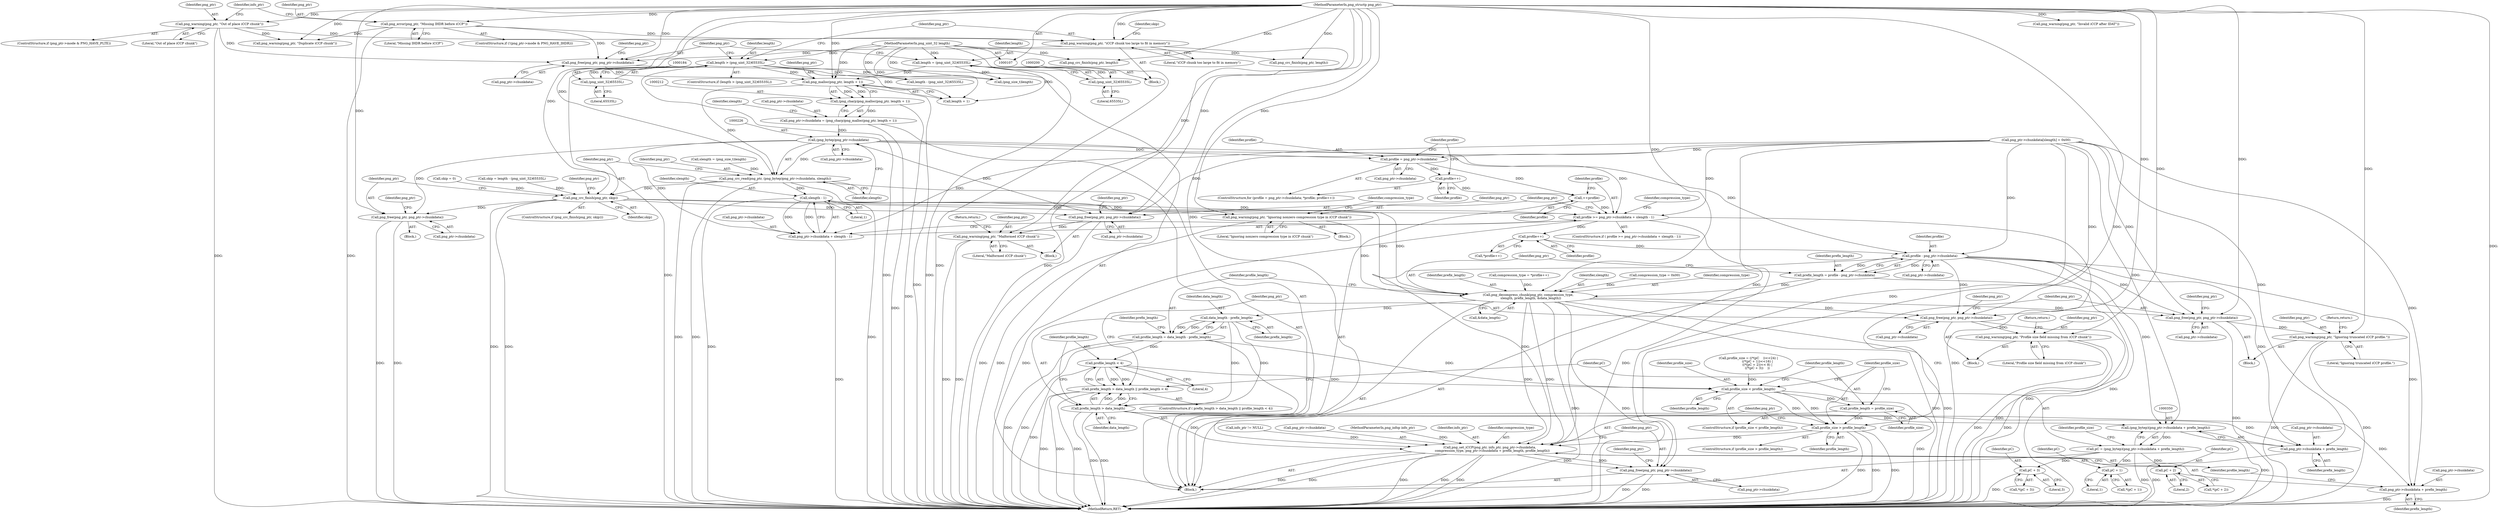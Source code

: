 digraph "0_Chrome_7f3d85b096f66870a15b37c2f40b219b2e292693_16@API" {
"1000213" [label="(Call,png_malloc(png_ptr, length + 1))"];
"1000202" [label="(Call,png_free(png_ptr, png_ptr->chunkdata))"];
"1000187" [label="(Call,png_warning(png_ptr, \"iCCP chunk too large to fit in memory\"))"];
"1000159" [label="(Call,png_warning(png_ptr, \"Out of place iCCP chunk\"))"];
"1000108" [label="(MethodParameterIn,png_structp png_ptr)"];
"1000134" [label="(Call,png_error(png_ptr, \"Missing IHDR before iCCP\"))"];
"1000181" [label="(Call,length > (png_uint_32)65535L)"];
"1000110" [label="(MethodParameterIn,png_uint_32 length)"];
"1000183" [label="(Call,(png_uint_32)65535L)"];
"1000197" [label="(Call,length = (png_uint_32)65535L)"];
"1000199" [label="(Call,(png_uint_32)65535L)"];
"1000211" [label="(Call,(png_charp)png_malloc(png_ptr, length + 1))"];
"1000207" [label="(Call,png_ptr->chunkdata = (png_charp)png_malloc(png_ptr, length + 1))"];
"1000225" [label="(Call,(png_bytep)png_ptr->chunkdata)"];
"1000223" [label="(Call,png_crc_read(png_ptr, (png_bytep)png_ptr->chunkdata, slength))"];
"1000232" [label="(Call,png_crc_finish(png_ptr, skip))"];
"1000236" [label="(Call,png_free(png_ptr, png_ptr->chunkdata))"];
"1000277" [label="(Call,png_free(png_ptr, png_ptr->chunkdata))"];
"1000287" [label="(Call,png_warning(png_ptr, \"Malformed iCCP chunk\"))"];
"1000299" [label="(Call,png_warning(png_ptr, \"Ignoring nonzero compression type in iCCP chunk\"))"];
"1000312" [label="(Call,png_decompress_chunk(png_ptr, compression_type,\n     slength, prefix_length, &data_length))"];
"1000321" [label="(Call,data_length - prefix_length)"];
"1000319" [label="(Call,profile_length = data_length - prefix_length)"];
"1000329" [label="(Call,profile_length < 4)"];
"1000325" [label="(Call,prefix_length > data_length || profile_length < 4)"];
"1000382" [label="(Call,profile_size < profile_length)"];
"1000385" [label="(Call,profile_length = profile_size)"];
"1000389" [label="(Call,profile_size > profile_length)"];
"1000407" [label="(Call,png_set_iCCP(png_ptr, info_ptr, png_ptr->chunkdata,\n     compression_type, png_ptr->chunkdata + prefix_length, profile_length))"];
"1000420" [label="(Call,png_free(png_ptr, png_ptr->chunkdata))"];
"1000326" [label="(Call,prefix_length > data_length)"];
"1000349" [label="(Call,(png_bytep)(png_ptr->chunkdata + prefix_length))"];
"1000347" [label="(Call,pC = (png_bytep)(png_ptr->chunkdata + prefix_length))"];
"1000366" [label="(Call,pC + 1)"];
"1000373" [label="(Call,pC + 2)"];
"1000378" [label="(Call,pC + 3)"];
"1000351" [label="(Call,png_ptr->chunkdata + prefix_length)"];
"1000414" [label="(Call,png_ptr->chunkdata + prefix_length)"];
"1000333" [label="(Call,png_free(png_ptr, png_ptr->chunkdata))"];
"1000343" [label="(Call,png_warning(png_ptr, \"Profile size field missing from iCCP chunk\"))"];
"1000393" [label="(Call,png_free(png_ptr, png_ptr->chunkdata))"];
"1000403" [label="(Call,png_warning(png_ptr, \"Ignoring truncated iCCP profile.\"))"];
"1000273" [label="(Call,slength - 1)"];
"1000267" [label="(Call,profile >= png_ptr->chunkdata + slength - 1)"];
"1000294" [label="(Call,profile++)"];
"1000307" [label="(Call,profile - png_ptr->chunkdata)"];
"1000305" [label="(Call,prefix_length = profile - png_ptr->chunkdata)"];
"1000269" [label="(Call,png_ptr->chunkdata + slength - 1)"];
"1000255" [label="(Call,profile = png_ptr->chunkdata)"];
"1000262" [label="(Call,profile++)"];
"1000264" [label="(Call,++profile)"];
"1000393" [label="(Call,png_free(png_ptr, png_ptr->chunkdata))"];
"1000181" [label="(Call,length > (png_uint_32)65535L)"];
"1000136" [label="(Literal,\"Missing IHDR before iCCP\")"];
"1000415" [label="(Call,png_ptr->chunkdata)"];
"1000403" [label="(Call,png_warning(png_ptr, \"Ignoring truncated iCCP profile.\"))"];
"1000192" [label="(Call,length - (png_uint_32)65535L)"];
"1000213" [label="(Call,png_malloc(png_ptr, length + 1))"];
"1000189" [label="(Literal,\"iCCP chunk too large to fit in memory\")"];
"1000408" [label="(Identifier,png_ptr)"];
"1000298" [label="(Block,)"];
"1000378" [label="(Call,pC + 3)"];
"1000290" [label="(Return,return;)"];
"1000202" [label="(Call,png_free(png_ptr, png_ptr->chunkdata))"];
"1000220" [label="(Call,(png_size_t)length)"];
"1000348" [label="(Identifier,pC)"];
"1000340" [label="(Identifier,png_ptr)"];
"1000413" [label="(Identifier,compression_type)"];
"1000269" [label="(Call,png_ptr->chunkdata + slength - 1)"];
"1000326" [label="(Call,prefix_length > data_length)"];
"1000224" [label="(Identifier,png_ptr)"];
"1000135" [label="(Identifier,png_ptr)"];
"1000307" [label="(Call,profile - png_ptr->chunkdata)"];
"1000201" [label="(Literal,65535L)"];
"1000313" [label="(Identifier,png_ptr)"];
"1000316" [label="(Identifier,prefix_length)"];
"1000263" [label="(Identifier,profile)"];
"1000164" [label="(Call,info_ptr != NULL)"];
"1000266" [label="(ControlStructure,if ( profile >= png_ptr->chunkdata + slength - 1))"];
"1000186" [label="(Block,)"];
"1000250" [label="(Identifier,png_ptr)"];
"1000373" [label="(Call,pC + 2)"];
"1000380" [label="(Literal,3)"];
"1000356" [label="(Call,profile_size = ((*(pC    ))<<24) |\n                  ((*(pC + 1))<<16) |\n                  ((*(pC + 2))<< 8) |\n                  ((*(pC + 3))    ))"];
"1000182" [label="(Identifier,length)"];
"1000300" [label="(Identifier,png_ptr)"];
"1000209" [label="(Identifier,png_ptr)"];
"1000410" [label="(Call,png_ptr->chunkdata)"];
"1000319" [label="(Call,profile_length = data_length - prefix_length)"];
"1000208" [label="(Call,png_ptr->chunkdata)"];
"1000295" [label="(Identifier,profile)"];
"1000134" [label="(Call,png_error(png_ptr, \"Missing IHDR before iCCP\"))"];
"1000198" [label="(Identifier,length)"];
"1000261" [label="(Identifier,profile)"];
"1000368" [label="(Literal,1)"];
"1000330" [label="(Identifier,profile_length)"];
"1000291" [label="(Call,compression_type = *profile++)"];
"1000148" [label="(Call,png_crc_finish(png_ptr, length))"];
"1000344" [label="(Identifier,png_ptr)"];
"1000116" [label="(Call,skip = 0)"];
"1000276" [label="(Block,)"];
"1000238" [label="(Call,png_ptr->chunkdata)"];
"1000384" [label="(Identifier,profile_length)"];
"1000203" [label="(Identifier,png_ptr)"];
"1000392" [label="(Block,)"];
"1000255" [label="(Call,profile = png_ptr->chunkdata)"];
"1000231" [label="(ControlStructure,if (png_crc_finish(png_ptr, skip)))"];
"1000223" [label="(Call,png_crc_read(png_ptr, (png_bytep)png_ptr->chunkdata, slength))"];
"1000405" [label="(Literal,\"Ignoring truncated iCCP profile.\")"];
"1000215" [label="(Call,length + 1)"];
"1000325" [label="(Call,prefix_length > data_length || profile_length < 4)"];
"1000243" [label="(Identifier,png_ptr)"];
"1000322" [label="(Identifier,data_length)"];
"1000323" [label="(Identifier,prefix_length)"];
"1000153" [label="(ControlStructure,if (png_ptr->mode & PNG_HAVE_PLTE))"];
"1000355" [label="(Identifier,prefix_length)"];
"1000365" [label="(Call,*(pC + 1))"];
"1000422" [label="(Call,png_ptr->chunkdata)"];
"1000331" [label="(Literal,4)"];
"1000406" [label="(Return,return;)"];
"1000414" [label="(Call,png_ptr->chunkdata + prefix_length)"];
"1000386" [label="(Identifier,profile_length)"];
"1000160" [label="(Identifier,png_ptr)"];
"1000185" [label="(Literal,65535L)"];
"1000247" [label="(Call,png_ptr->chunkdata[slength] = 0x00)"];
"1000293" [label="(Call,*profile++)"];
"1000191" [label="(Identifier,skip)"];
"1000219" [label="(Identifier,slength)"];
"1000379" [label="(Identifier,pC)"];
"1000111" [label="(Block,)"];
"1000108" [label="(MethodParameterIn,png_structp png_ptr)"];
"1000264" [label="(Call,++profile)"];
"1000375" [label="(Literal,2)"];
"1000388" [label="(ControlStructure,if (profile_size > profile_length))"];
"1000400" [label="(Identifier,png_ptr)"];
"1000227" [label="(Call,png_ptr->chunkdata)"];
"1000383" [label="(Identifier,profile_size)"];
"1000333" [label="(Call,png_free(png_ptr, png_ptr->chunkdata))"];
"1000161" [label="(Literal,\"Out of place iCCP chunk\")"];
"1000387" [label="(Identifier,profile_size)"];
"1000317" [label="(Call,&data_length)"];
"1000110" [label="(MethodParameterIn,png_uint_32 length)"];
"1000367" [label="(Identifier,pC)"];
"1000306" [label="(Identifier,prefix_length)"];
"1000270" [label="(Call,png_ptr->chunkdata)"];
"1000236" [label="(Call,png_free(png_ptr, png_ptr->chunkdata))"];
"1000109" [label="(MethodParameterIn,png_infop info_ptr)"];
"1000159" [label="(Call,png_warning(png_ptr, \"Out of place iCCP chunk\"))"];
"1000321" [label="(Call,data_length - prefix_length)"];
"1000190" [label="(Call,skip = length - (png_uint_32)65535L)"];
"1000237" [label="(Identifier,png_ptr)"];
"1000390" [label="(Identifier,profile_size)"];
"1000265" [label="(Identifier,profile)"];
"1000382" [label="(Call,profile_size < profile_length)"];
"1000187" [label="(Call,png_warning(png_ptr, \"iCCP chunk too large to fit in memory\"))"];
"1000389" [label="(Call,profile_size > profile_length)"];
"1000278" [label="(Identifier,png_ptr)"];
"1000127" [label="(ControlStructure,if (!(png_ptr->mode & PNG_HAVE_IHDR)))"];
"1000188" [label="(Identifier,png_ptr)"];
"1000183" [label="(Call,(png_uint_32)65535L)"];
"1000230" [label="(Identifier,slength)"];
"1000204" [label="(Call,png_ptr->chunkdata)"];
"1000409" [label="(Identifier,info_ptr)"];
"1000352" [label="(Call,png_ptr->chunkdata)"];
"1000328" [label="(Identifier,data_length)"];
"1000256" [label="(Identifier,profile)"];
"1000427" [label="(Identifier,png_ptr)"];
"1000289" [label="(Literal,\"Malformed iCCP chunk\")"];
"1000351" [label="(Call,png_ptr->chunkdata + prefix_length)"];
"1000357" [label="(Identifier,profile_size)"];
"1000294" [label="(Call,profile++)"];
"1000235" [label="(Block,)"];
"1000335" [label="(Call,png_ptr->chunkdata)"];
"1000407" [label="(Call,png_set_iCCP(png_ptr, info_ptr, png_ptr->chunkdata,\n     compression_type, png_ptr->chunkdata + prefix_length, profile_length))"];
"1000199" [label="(Call,(png_uint_32)65535L)"];
"1000234" [label="(Identifier,skip)"];
"1000395" [label="(Call,png_ptr->chunkdata)"];
"1000292" [label="(Identifier,compression_type)"];
"1000287" [label="(Call,png_warning(png_ptr, \"Malformed iCCP chunk\"))"];
"1000207" [label="(Call,png_ptr->chunkdata = (png_charp)png_malloc(png_ptr, length + 1))"];
"1000334" [label="(Identifier,png_ptr)"];
"1000345" [label="(Literal,\"Profile size field missing from iCCP chunk\")"];
"1000232" [label="(Call,png_crc_finish(png_ptr, skip))"];
"1000381" [label="(ControlStructure,if (profile_size < profile_length))"];
"1000343" [label="(Call,png_warning(png_ptr, \"Profile size field missing from iCCP chunk\"))"];
"1000284" [label="(Identifier,png_ptr)"];
"1000324" [label="(ControlStructure,if ( prefix_length > data_length || profile_length < 4))"];
"1000420" [label="(Call,png_free(png_ptr, png_ptr->chunkdata))"];
"1000262" [label="(Call,profile++)"];
"1000218" [label="(Call,slength = (png_size_t)length)"];
"1000418" [label="(Identifier,prefix_length)"];
"1000430" [label="(MethodReturn,RET)"];
"1000233" [label="(Identifier,png_ptr)"];
"1000267" [label="(Call,profile >= png_ptr->chunkdata + slength - 1)"];
"1000273" [label="(Call,slength - 1)"];
"1000312" [label="(Call,png_decompress_chunk(png_ptr, compression_type,\n     slength, prefix_length, &data_length))"];
"1000404" [label="(Identifier,png_ptr)"];
"1000315" [label="(Identifier,slength)"];
"1000366" [label="(Call,pC + 1)"];
"1000145" [label="(Call,png_warning(png_ptr, \"Invalid iCCP after IDAT\"))"];
"1000279" [label="(Call,png_ptr->chunkdata)"];
"1000320" [label="(Identifier,profile_length)"];
"1000394" [label="(Identifier,png_ptr)"];
"1000302" [label="(Call,compression_type = 0x00)"];
"1000288" [label="(Identifier,png_ptr)"];
"1000305" [label="(Call,prefix_length = profile - png_ptr->chunkdata)"];
"1000419" [label="(Identifier,profile_length)"];
"1000268" [label="(Identifier,profile)"];
"1000275" [label="(Literal,1)"];
"1000176" [label="(Call,png_crc_finish(png_ptr, length))"];
"1000346" [label="(Return,return;)"];
"1000257" [label="(Call,png_ptr->chunkdata)"];
"1000303" [label="(Identifier,compression_type)"];
"1000197" [label="(Call,length = (png_uint_32)65535L)"];
"1000347" [label="(Call,pC = (png_bytep)(png_ptr->chunkdata + prefix_length))"];
"1000372" [label="(Call,*(pC + 2))"];
"1000299" [label="(Call,png_warning(png_ptr, \"Ignoring nonzero compression type in iCCP chunk\"))"];
"1000421" [label="(Identifier,png_ptr)"];
"1000173" [label="(Call,png_warning(png_ptr, \"Duplicate iCCP chunk\"))"];
"1000329" [label="(Call,profile_length < 4)"];
"1000254" [label="(ControlStructure,for (profile = png_ptr->chunkdata; *profile; profile++))"];
"1000165" [label="(Identifier,info_ptr)"];
"1000277" [label="(Call,png_free(png_ptr, png_ptr->chunkdata))"];
"1000225" [label="(Call,(png_bytep)png_ptr->chunkdata)"];
"1000309" [label="(Call,png_ptr->chunkdata)"];
"1000391" [label="(Identifier,profile_length)"];
"1000301" [label="(Literal,\"Ignoring nonzero compression type in iCCP chunk\")"];
"1000214" [label="(Identifier,png_ptr)"];
"1000385" [label="(Call,profile_length = profile_size)"];
"1000349" [label="(Call,(png_bytep)(png_ptr->chunkdata + prefix_length))"];
"1000377" [label="(Call,*(pC + 3))"];
"1000314" [label="(Identifier,compression_type)"];
"1000374" [label="(Identifier,pC)"];
"1000180" [label="(ControlStructure,if (length > (png_uint_32)65535L))"];
"1000211" [label="(Call,(png_charp)png_malloc(png_ptr, length + 1))"];
"1000332" [label="(Block,)"];
"1000308" [label="(Identifier,profile)"];
"1000327" [label="(Identifier,prefix_length)"];
"1000274" [label="(Identifier,slength)"];
"1000213" -> "1000211"  [label="AST: "];
"1000213" -> "1000215"  [label="CFG: "];
"1000214" -> "1000213"  [label="AST: "];
"1000215" -> "1000213"  [label="AST: "];
"1000211" -> "1000213"  [label="CFG: "];
"1000213" -> "1000430"  [label="DDG: "];
"1000213" -> "1000211"  [label="DDG: "];
"1000213" -> "1000211"  [label="DDG: "];
"1000202" -> "1000213"  [label="DDG: "];
"1000108" -> "1000213"  [label="DDG: "];
"1000181" -> "1000213"  [label="DDG: "];
"1000197" -> "1000213"  [label="DDG: "];
"1000110" -> "1000213"  [label="DDG: "];
"1000213" -> "1000223"  [label="DDG: "];
"1000202" -> "1000111"  [label="AST: "];
"1000202" -> "1000204"  [label="CFG: "];
"1000203" -> "1000202"  [label="AST: "];
"1000204" -> "1000202"  [label="AST: "];
"1000209" -> "1000202"  [label="CFG: "];
"1000187" -> "1000202"  [label="DDG: "];
"1000159" -> "1000202"  [label="DDG: "];
"1000134" -> "1000202"  [label="DDG: "];
"1000108" -> "1000202"  [label="DDG: "];
"1000187" -> "1000186"  [label="AST: "];
"1000187" -> "1000189"  [label="CFG: "];
"1000188" -> "1000187"  [label="AST: "];
"1000189" -> "1000187"  [label="AST: "];
"1000191" -> "1000187"  [label="CFG: "];
"1000187" -> "1000430"  [label="DDG: "];
"1000159" -> "1000187"  [label="DDG: "];
"1000134" -> "1000187"  [label="DDG: "];
"1000108" -> "1000187"  [label="DDG: "];
"1000159" -> "1000153"  [label="AST: "];
"1000159" -> "1000161"  [label="CFG: "];
"1000160" -> "1000159"  [label="AST: "];
"1000161" -> "1000159"  [label="AST: "];
"1000165" -> "1000159"  [label="CFG: "];
"1000159" -> "1000430"  [label="DDG: "];
"1000108" -> "1000159"  [label="DDG: "];
"1000159" -> "1000173"  [label="DDG: "];
"1000108" -> "1000107"  [label="AST: "];
"1000108" -> "1000430"  [label="DDG: "];
"1000108" -> "1000134"  [label="DDG: "];
"1000108" -> "1000145"  [label="DDG: "];
"1000108" -> "1000148"  [label="DDG: "];
"1000108" -> "1000173"  [label="DDG: "];
"1000108" -> "1000176"  [label="DDG: "];
"1000108" -> "1000223"  [label="DDG: "];
"1000108" -> "1000232"  [label="DDG: "];
"1000108" -> "1000236"  [label="DDG: "];
"1000108" -> "1000277"  [label="DDG: "];
"1000108" -> "1000287"  [label="DDG: "];
"1000108" -> "1000299"  [label="DDG: "];
"1000108" -> "1000312"  [label="DDG: "];
"1000108" -> "1000333"  [label="DDG: "];
"1000108" -> "1000343"  [label="DDG: "];
"1000108" -> "1000393"  [label="DDG: "];
"1000108" -> "1000403"  [label="DDG: "];
"1000108" -> "1000407"  [label="DDG: "];
"1000108" -> "1000420"  [label="DDG: "];
"1000134" -> "1000127"  [label="AST: "];
"1000134" -> "1000136"  [label="CFG: "];
"1000135" -> "1000134"  [label="AST: "];
"1000136" -> "1000134"  [label="AST: "];
"1000165" -> "1000134"  [label="CFG: "];
"1000134" -> "1000430"  [label="DDG: "];
"1000134" -> "1000173"  [label="DDG: "];
"1000181" -> "1000180"  [label="AST: "];
"1000181" -> "1000183"  [label="CFG: "];
"1000182" -> "1000181"  [label="AST: "];
"1000183" -> "1000181"  [label="AST: "];
"1000188" -> "1000181"  [label="CFG: "];
"1000203" -> "1000181"  [label="CFG: "];
"1000181" -> "1000430"  [label="DDG: "];
"1000181" -> "1000430"  [label="DDG: "];
"1000110" -> "1000181"  [label="DDG: "];
"1000183" -> "1000181"  [label="DDG: "];
"1000181" -> "1000192"  [label="DDG: "];
"1000181" -> "1000215"  [label="DDG: "];
"1000181" -> "1000220"  [label="DDG: "];
"1000110" -> "1000107"  [label="AST: "];
"1000110" -> "1000430"  [label="DDG: "];
"1000110" -> "1000148"  [label="DDG: "];
"1000110" -> "1000176"  [label="DDG: "];
"1000110" -> "1000192"  [label="DDG: "];
"1000110" -> "1000197"  [label="DDG: "];
"1000110" -> "1000215"  [label="DDG: "];
"1000110" -> "1000220"  [label="DDG: "];
"1000183" -> "1000185"  [label="CFG: "];
"1000184" -> "1000183"  [label="AST: "];
"1000185" -> "1000183"  [label="AST: "];
"1000197" -> "1000186"  [label="AST: "];
"1000197" -> "1000199"  [label="CFG: "];
"1000198" -> "1000197"  [label="AST: "];
"1000199" -> "1000197"  [label="AST: "];
"1000203" -> "1000197"  [label="CFG: "];
"1000197" -> "1000430"  [label="DDG: "];
"1000199" -> "1000197"  [label="DDG: "];
"1000197" -> "1000215"  [label="DDG: "];
"1000197" -> "1000220"  [label="DDG: "];
"1000199" -> "1000201"  [label="CFG: "];
"1000200" -> "1000199"  [label="AST: "];
"1000201" -> "1000199"  [label="AST: "];
"1000211" -> "1000207"  [label="AST: "];
"1000212" -> "1000211"  [label="AST: "];
"1000207" -> "1000211"  [label="CFG: "];
"1000211" -> "1000430"  [label="DDG: "];
"1000211" -> "1000207"  [label="DDG: "];
"1000207" -> "1000111"  [label="AST: "];
"1000208" -> "1000207"  [label="AST: "];
"1000219" -> "1000207"  [label="CFG: "];
"1000207" -> "1000430"  [label="DDG: "];
"1000207" -> "1000225"  [label="DDG: "];
"1000225" -> "1000223"  [label="AST: "];
"1000225" -> "1000227"  [label="CFG: "];
"1000226" -> "1000225"  [label="AST: "];
"1000227" -> "1000225"  [label="AST: "];
"1000230" -> "1000225"  [label="CFG: "];
"1000225" -> "1000223"  [label="DDG: "];
"1000225" -> "1000236"  [label="DDG: "];
"1000225" -> "1000255"  [label="DDG: "];
"1000225" -> "1000267"  [label="DDG: "];
"1000225" -> "1000269"  [label="DDG: "];
"1000225" -> "1000277"  [label="DDG: "];
"1000225" -> "1000307"  [label="DDG: "];
"1000223" -> "1000111"  [label="AST: "];
"1000223" -> "1000230"  [label="CFG: "];
"1000224" -> "1000223"  [label="AST: "];
"1000230" -> "1000223"  [label="AST: "];
"1000233" -> "1000223"  [label="CFG: "];
"1000223" -> "1000430"  [label="DDG: "];
"1000223" -> "1000430"  [label="DDG: "];
"1000223" -> "1000430"  [label="DDG: "];
"1000218" -> "1000223"  [label="DDG: "];
"1000223" -> "1000232"  [label="DDG: "];
"1000223" -> "1000273"  [label="DDG: "];
"1000232" -> "1000231"  [label="AST: "];
"1000232" -> "1000234"  [label="CFG: "];
"1000233" -> "1000232"  [label="AST: "];
"1000234" -> "1000232"  [label="AST: "];
"1000237" -> "1000232"  [label="CFG: "];
"1000250" -> "1000232"  [label="CFG: "];
"1000232" -> "1000430"  [label="DDG: "];
"1000232" -> "1000430"  [label="DDG: "];
"1000116" -> "1000232"  [label="DDG: "];
"1000190" -> "1000232"  [label="DDG: "];
"1000232" -> "1000236"  [label="DDG: "];
"1000232" -> "1000277"  [label="DDG: "];
"1000232" -> "1000299"  [label="DDG: "];
"1000232" -> "1000312"  [label="DDG: "];
"1000236" -> "1000235"  [label="AST: "];
"1000236" -> "1000238"  [label="CFG: "];
"1000237" -> "1000236"  [label="AST: "];
"1000238" -> "1000236"  [label="AST: "];
"1000243" -> "1000236"  [label="CFG: "];
"1000236" -> "1000430"  [label="DDG: "];
"1000236" -> "1000430"  [label="DDG: "];
"1000277" -> "1000276"  [label="AST: "];
"1000277" -> "1000279"  [label="CFG: "];
"1000278" -> "1000277"  [label="AST: "];
"1000279" -> "1000277"  [label="AST: "];
"1000284" -> "1000277"  [label="CFG: "];
"1000277" -> "1000430"  [label="DDG: "];
"1000247" -> "1000277"  [label="DDG: "];
"1000277" -> "1000287"  [label="DDG: "];
"1000287" -> "1000276"  [label="AST: "];
"1000287" -> "1000289"  [label="CFG: "];
"1000288" -> "1000287"  [label="AST: "];
"1000289" -> "1000287"  [label="AST: "];
"1000290" -> "1000287"  [label="CFG: "];
"1000287" -> "1000430"  [label="DDG: "];
"1000287" -> "1000430"  [label="DDG: "];
"1000299" -> "1000298"  [label="AST: "];
"1000299" -> "1000301"  [label="CFG: "];
"1000300" -> "1000299"  [label="AST: "];
"1000301" -> "1000299"  [label="AST: "];
"1000303" -> "1000299"  [label="CFG: "];
"1000299" -> "1000430"  [label="DDG: "];
"1000299" -> "1000312"  [label="DDG: "];
"1000312" -> "1000111"  [label="AST: "];
"1000312" -> "1000317"  [label="CFG: "];
"1000313" -> "1000312"  [label="AST: "];
"1000314" -> "1000312"  [label="AST: "];
"1000315" -> "1000312"  [label="AST: "];
"1000316" -> "1000312"  [label="AST: "];
"1000317" -> "1000312"  [label="AST: "];
"1000320" -> "1000312"  [label="CFG: "];
"1000312" -> "1000430"  [label="DDG: "];
"1000312" -> "1000430"  [label="DDG: "];
"1000312" -> "1000430"  [label="DDG: "];
"1000312" -> "1000430"  [label="DDG: "];
"1000291" -> "1000312"  [label="DDG: "];
"1000302" -> "1000312"  [label="DDG: "];
"1000273" -> "1000312"  [label="DDG: "];
"1000305" -> "1000312"  [label="DDG: "];
"1000312" -> "1000321"  [label="DDG: "];
"1000312" -> "1000333"  [label="DDG: "];
"1000312" -> "1000393"  [label="DDG: "];
"1000312" -> "1000407"  [label="DDG: "];
"1000312" -> "1000407"  [label="DDG: "];
"1000321" -> "1000319"  [label="AST: "];
"1000321" -> "1000323"  [label="CFG: "];
"1000322" -> "1000321"  [label="AST: "];
"1000323" -> "1000321"  [label="AST: "];
"1000319" -> "1000321"  [label="CFG: "];
"1000321" -> "1000319"  [label="DDG: "];
"1000321" -> "1000319"  [label="DDG: "];
"1000321" -> "1000326"  [label="DDG: "];
"1000321" -> "1000326"  [label="DDG: "];
"1000319" -> "1000111"  [label="AST: "];
"1000320" -> "1000319"  [label="AST: "];
"1000327" -> "1000319"  [label="CFG: "];
"1000319" -> "1000430"  [label="DDG: "];
"1000319" -> "1000430"  [label="DDG: "];
"1000319" -> "1000329"  [label="DDG: "];
"1000319" -> "1000382"  [label="DDG: "];
"1000329" -> "1000325"  [label="AST: "];
"1000329" -> "1000331"  [label="CFG: "];
"1000330" -> "1000329"  [label="AST: "];
"1000331" -> "1000329"  [label="AST: "];
"1000325" -> "1000329"  [label="CFG: "];
"1000329" -> "1000430"  [label="DDG: "];
"1000329" -> "1000325"  [label="DDG: "];
"1000329" -> "1000325"  [label="DDG: "];
"1000329" -> "1000382"  [label="DDG: "];
"1000325" -> "1000324"  [label="AST: "];
"1000325" -> "1000326"  [label="CFG: "];
"1000326" -> "1000325"  [label="AST: "];
"1000334" -> "1000325"  [label="CFG: "];
"1000348" -> "1000325"  [label="CFG: "];
"1000325" -> "1000430"  [label="DDG: "];
"1000325" -> "1000430"  [label="DDG: "];
"1000325" -> "1000430"  [label="DDG: "];
"1000326" -> "1000325"  [label="DDG: "];
"1000326" -> "1000325"  [label="DDG: "];
"1000382" -> "1000381"  [label="AST: "];
"1000382" -> "1000384"  [label="CFG: "];
"1000383" -> "1000382"  [label="AST: "];
"1000384" -> "1000382"  [label="AST: "];
"1000386" -> "1000382"  [label="CFG: "];
"1000390" -> "1000382"  [label="CFG: "];
"1000382" -> "1000430"  [label="DDG: "];
"1000356" -> "1000382"  [label="DDG: "];
"1000382" -> "1000385"  [label="DDG: "];
"1000382" -> "1000389"  [label="DDG: "];
"1000382" -> "1000389"  [label="DDG: "];
"1000385" -> "1000381"  [label="AST: "];
"1000385" -> "1000387"  [label="CFG: "];
"1000386" -> "1000385"  [label="AST: "];
"1000387" -> "1000385"  [label="AST: "];
"1000390" -> "1000385"  [label="CFG: "];
"1000385" -> "1000389"  [label="DDG: "];
"1000389" -> "1000388"  [label="AST: "];
"1000389" -> "1000391"  [label="CFG: "];
"1000390" -> "1000389"  [label="AST: "];
"1000391" -> "1000389"  [label="AST: "];
"1000394" -> "1000389"  [label="CFG: "];
"1000408" -> "1000389"  [label="CFG: "];
"1000389" -> "1000430"  [label="DDG: "];
"1000389" -> "1000430"  [label="DDG: "];
"1000389" -> "1000430"  [label="DDG: "];
"1000389" -> "1000407"  [label="DDG: "];
"1000407" -> "1000111"  [label="AST: "];
"1000407" -> "1000419"  [label="CFG: "];
"1000408" -> "1000407"  [label="AST: "];
"1000409" -> "1000407"  [label="AST: "];
"1000410" -> "1000407"  [label="AST: "];
"1000413" -> "1000407"  [label="AST: "];
"1000414" -> "1000407"  [label="AST: "];
"1000419" -> "1000407"  [label="AST: "];
"1000421" -> "1000407"  [label="CFG: "];
"1000407" -> "1000430"  [label="DDG: "];
"1000407" -> "1000430"  [label="DDG: "];
"1000407" -> "1000430"  [label="DDG: "];
"1000407" -> "1000430"  [label="DDG: "];
"1000407" -> "1000430"  [label="DDG: "];
"1000164" -> "1000407"  [label="DDG: "];
"1000109" -> "1000407"  [label="DDG: "];
"1000247" -> "1000407"  [label="DDG: "];
"1000307" -> "1000407"  [label="DDG: "];
"1000326" -> "1000407"  [label="DDG: "];
"1000407" -> "1000420"  [label="DDG: "];
"1000407" -> "1000420"  [label="DDG: "];
"1000420" -> "1000111"  [label="AST: "];
"1000420" -> "1000422"  [label="CFG: "];
"1000421" -> "1000420"  [label="AST: "];
"1000422" -> "1000420"  [label="AST: "];
"1000427" -> "1000420"  [label="CFG: "];
"1000420" -> "1000430"  [label="DDG: "];
"1000420" -> "1000430"  [label="DDG: "];
"1000247" -> "1000420"  [label="DDG: "];
"1000326" -> "1000328"  [label="CFG: "];
"1000327" -> "1000326"  [label="AST: "];
"1000328" -> "1000326"  [label="AST: "];
"1000330" -> "1000326"  [label="CFG: "];
"1000326" -> "1000430"  [label="DDG: "];
"1000326" -> "1000430"  [label="DDG: "];
"1000326" -> "1000349"  [label="DDG: "];
"1000326" -> "1000351"  [label="DDG: "];
"1000326" -> "1000414"  [label="DDG: "];
"1000349" -> "1000347"  [label="AST: "];
"1000349" -> "1000351"  [label="CFG: "];
"1000350" -> "1000349"  [label="AST: "];
"1000351" -> "1000349"  [label="AST: "];
"1000347" -> "1000349"  [label="CFG: "];
"1000349" -> "1000430"  [label="DDG: "];
"1000349" -> "1000347"  [label="DDG: "];
"1000247" -> "1000349"  [label="DDG: "];
"1000307" -> "1000349"  [label="DDG: "];
"1000347" -> "1000111"  [label="AST: "];
"1000348" -> "1000347"  [label="AST: "];
"1000357" -> "1000347"  [label="CFG: "];
"1000347" -> "1000430"  [label="DDG: "];
"1000347" -> "1000366"  [label="DDG: "];
"1000347" -> "1000373"  [label="DDG: "];
"1000347" -> "1000378"  [label="DDG: "];
"1000366" -> "1000365"  [label="AST: "];
"1000366" -> "1000368"  [label="CFG: "];
"1000367" -> "1000366"  [label="AST: "];
"1000368" -> "1000366"  [label="AST: "];
"1000365" -> "1000366"  [label="CFG: "];
"1000373" -> "1000372"  [label="AST: "];
"1000373" -> "1000375"  [label="CFG: "];
"1000374" -> "1000373"  [label="AST: "];
"1000375" -> "1000373"  [label="AST: "];
"1000372" -> "1000373"  [label="CFG: "];
"1000378" -> "1000377"  [label="AST: "];
"1000378" -> "1000380"  [label="CFG: "];
"1000379" -> "1000378"  [label="AST: "];
"1000380" -> "1000378"  [label="AST: "];
"1000377" -> "1000378"  [label="CFG: "];
"1000378" -> "1000430"  [label="DDG: "];
"1000351" -> "1000355"  [label="CFG: "];
"1000352" -> "1000351"  [label="AST: "];
"1000355" -> "1000351"  [label="AST: "];
"1000351" -> "1000430"  [label="DDG: "];
"1000247" -> "1000351"  [label="DDG: "];
"1000307" -> "1000351"  [label="DDG: "];
"1000414" -> "1000418"  [label="CFG: "];
"1000415" -> "1000414"  [label="AST: "];
"1000418" -> "1000414"  [label="AST: "];
"1000419" -> "1000414"  [label="CFG: "];
"1000414" -> "1000430"  [label="DDG: "];
"1000247" -> "1000414"  [label="DDG: "];
"1000307" -> "1000414"  [label="DDG: "];
"1000333" -> "1000332"  [label="AST: "];
"1000333" -> "1000335"  [label="CFG: "];
"1000334" -> "1000333"  [label="AST: "];
"1000335" -> "1000333"  [label="AST: "];
"1000340" -> "1000333"  [label="CFG: "];
"1000333" -> "1000430"  [label="DDG: "];
"1000247" -> "1000333"  [label="DDG: "];
"1000307" -> "1000333"  [label="DDG: "];
"1000333" -> "1000343"  [label="DDG: "];
"1000343" -> "1000332"  [label="AST: "];
"1000343" -> "1000345"  [label="CFG: "];
"1000344" -> "1000343"  [label="AST: "];
"1000345" -> "1000343"  [label="AST: "];
"1000346" -> "1000343"  [label="CFG: "];
"1000343" -> "1000430"  [label="DDG: "];
"1000343" -> "1000430"  [label="DDG: "];
"1000393" -> "1000392"  [label="AST: "];
"1000393" -> "1000395"  [label="CFG: "];
"1000394" -> "1000393"  [label="AST: "];
"1000395" -> "1000393"  [label="AST: "];
"1000400" -> "1000393"  [label="CFG: "];
"1000393" -> "1000430"  [label="DDG: "];
"1000247" -> "1000393"  [label="DDG: "];
"1000307" -> "1000393"  [label="DDG: "];
"1000393" -> "1000403"  [label="DDG: "];
"1000403" -> "1000392"  [label="AST: "];
"1000403" -> "1000405"  [label="CFG: "];
"1000404" -> "1000403"  [label="AST: "];
"1000405" -> "1000403"  [label="AST: "];
"1000406" -> "1000403"  [label="CFG: "];
"1000403" -> "1000430"  [label="DDG: "];
"1000403" -> "1000430"  [label="DDG: "];
"1000273" -> "1000269"  [label="AST: "];
"1000273" -> "1000275"  [label="CFG: "];
"1000274" -> "1000273"  [label="AST: "];
"1000275" -> "1000273"  [label="AST: "];
"1000269" -> "1000273"  [label="CFG: "];
"1000273" -> "1000430"  [label="DDG: "];
"1000273" -> "1000267"  [label="DDG: "];
"1000273" -> "1000267"  [label="DDG: "];
"1000273" -> "1000269"  [label="DDG: "];
"1000273" -> "1000269"  [label="DDG: "];
"1000267" -> "1000266"  [label="AST: "];
"1000267" -> "1000269"  [label="CFG: "];
"1000268" -> "1000267"  [label="AST: "];
"1000269" -> "1000267"  [label="AST: "];
"1000278" -> "1000267"  [label="CFG: "];
"1000292" -> "1000267"  [label="CFG: "];
"1000267" -> "1000430"  [label="DDG: "];
"1000267" -> "1000430"  [label="DDG: "];
"1000267" -> "1000430"  [label="DDG: "];
"1000264" -> "1000267"  [label="DDG: "];
"1000247" -> "1000267"  [label="DDG: "];
"1000267" -> "1000294"  [label="DDG: "];
"1000294" -> "1000293"  [label="AST: "];
"1000294" -> "1000295"  [label="CFG: "];
"1000295" -> "1000294"  [label="AST: "];
"1000293" -> "1000294"  [label="CFG: "];
"1000294" -> "1000307"  [label="DDG: "];
"1000307" -> "1000305"  [label="AST: "];
"1000307" -> "1000309"  [label="CFG: "];
"1000308" -> "1000307"  [label="AST: "];
"1000309" -> "1000307"  [label="AST: "];
"1000305" -> "1000307"  [label="CFG: "];
"1000307" -> "1000430"  [label="DDG: "];
"1000307" -> "1000305"  [label="DDG: "];
"1000307" -> "1000305"  [label="DDG: "];
"1000247" -> "1000307"  [label="DDG: "];
"1000305" -> "1000111"  [label="AST: "];
"1000306" -> "1000305"  [label="AST: "];
"1000313" -> "1000305"  [label="CFG: "];
"1000305" -> "1000430"  [label="DDG: "];
"1000270" -> "1000269"  [label="AST: "];
"1000269" -> "1000430"  [label="DDG: "];
"1000247" -> "1000269"  [label="DDG: "];
"1000255" -> "1000254"  [label="AST: "];
"1000255" -> "1000257"  [label="CFG: "];
"1000256" -> "1000255"  [label="AST: "];
"1000257" -> "1000255"  [label="AST: "];
"1000261" -> "1000255"  [label="CFG: "];
"1000247" -> "1000255"  [label="DDG: "];
"1000255" -> "1000262"  [label="DDG: "];
"1000255" -> "1000264"  [label="DDG: "];
"1000262" -> "1000254"  [label="AST: "];
"1000262" -> "1000263"  [label="CFG: "];
"1000263" -> "1000262"  [label="AST: "];
"1000261" -> "1000262"  [label="CFG: "];
"1000262" -> "1000264"  [label="DDG: "];
"1000264" -> "1000111"  [label="AST: "];
"1000264" -> "1000265"  [label="CFG: "];
"1000265" -> "1000264"  [label="AST: "];
"1000268" -> "1000264"  [label="CFG: "];
}
